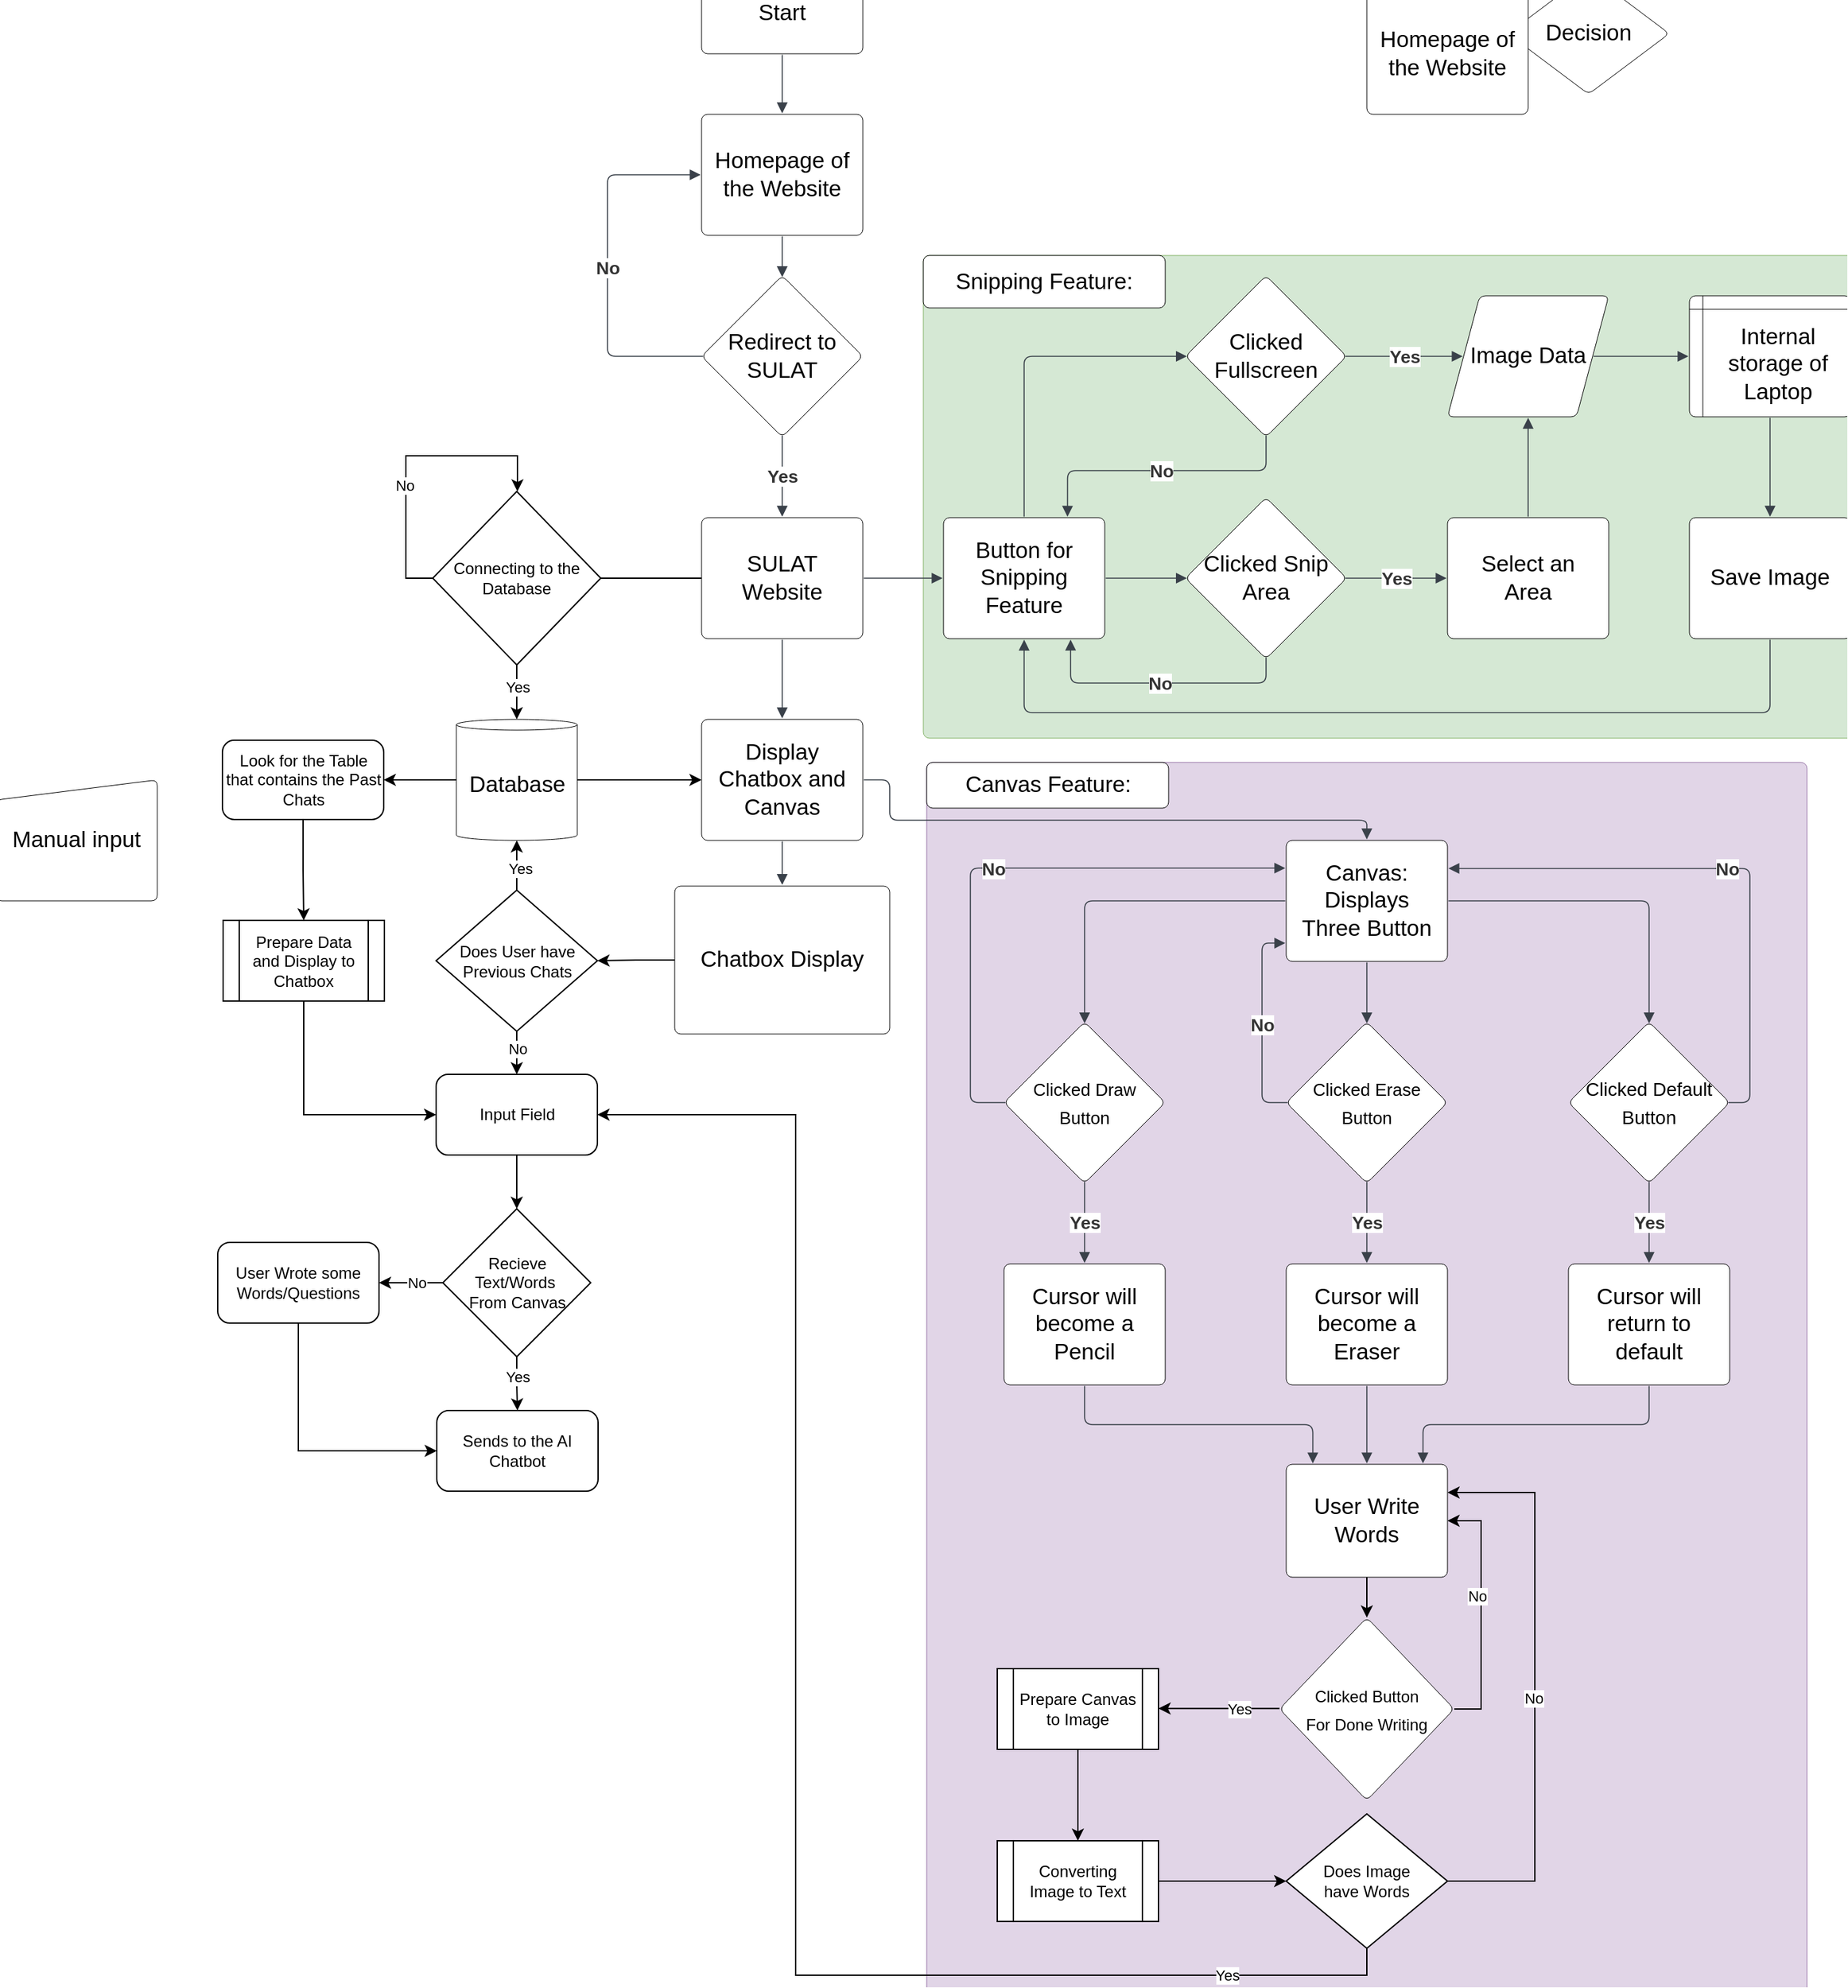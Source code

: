 <mxfile version="26.0.16">
  <diagram id="C5RBs43oDa-KdzZeNtuy" name="Page-1">
    <mxGraphModel dx="1235" dy="1831" grid="1" gridSize="10" guides="1" tooltips="1" connect="1" arrows="1" fold="1" page="1" pageScale="1" pageWidth="827" pageHeight="1169" math="0" shadow="0">
      <root>
        <mxCell id="WIyWlLk6GJQsqaUBKTNV-0" />
        <mxCell id="WIyWlLk6GJQsqaUBKTNV-1" parent="WIyWlLk6GJQsqaUBKTNV-0" />
        <mxCell id="bGX4x47Q7J0YOw-QERZs-73" value="" style="html=1;overflow=block;blockSpacing=1;whiteSpace=wrap;fontSize=13;spacing=3.8;rounded=1;absoluteArcSize=1;arcSize=9;strokeWidth=NaN;lucidId=k.wXVgWFmOWM;fillColor=#e1d5e7;strokeColor=#9673a6;" vertex="1" parent="WIyWlLk6GJQsqaUBKTNV-1">
          <mxGeometry x="817.5" y="-582" width="655" height="932" as="geometry" />
        </mxCell>
        <mxCell id="bGX4x47Q7J0YOw-QERZs-0" value="" style="html=1;overflow=block;blockSpacing=1;whiteSpace=wrap;fontSize=13;spacing=3.8;rounded=1;absoluteArcSize=1;arcSize=9;strokeWidth=NaN;lucidId=k.wXVgWFmOWM;fillColor=#d5e8d4;strokeColor=#82b366;" vertex="1" parent="WIyWlLk6GJQsqaUBKTNV-1">
          <mxGeometry x="815" y="-959" width="705" height="359" as="geometry" />
        </mxCell>
        <mxCell id="bGX4x47Q7J0YOw-QERZs-1" value="Homepage of the Website" style="html=1;overflow=block;blockSpacing=1;whiteSpace=wrap;fontSize=16.7;spacing=9;rounded=1;absoluteArcSize=1;arcSize=9;strokeWidth=NaN;lucidId=S4vXVcmXzMbL;" vertex="1" parent="WIyWlLk6GJQsqaUBKTNV-1">
          <mxGeometry x="650" y="-1064" width="120" height="90" as="geometry" />
        </mxCell>
        <mxCell id="bGX4x47Q7J0YOw-QERZs-2" value="Redirect to SULAT" style="html=1;overflow=block;blockSpacing=1;whiteSpace=wrap;rhombus;fontSize=16.7;spacing=3.8;rounded=1;absoluteArcSize=1;arcSize=9;strokeWidth=NaN;lucidId=~4vXbDY~Y9_J;" vertex="1" parent="WIyWlLk6GJQsqaUBKTNV-1">
          <mxGeometry x="650" y="-944" width="120" height="120" as="geometry" />
        </mxCell>
        <mxCell id="bGX4x47Q7J0YOw-QERZs-3" value="Image Data" style="html=1;overflow=block;blockSpacing=1;whiteSpace=wrap;shape=parallelogram;perimeter=parallelogramPerimeter;anchorPointDirection=0;fontSize=16.7;spacing=3.8;rounded=1;absoluteArcSize=1;arcSize=9;strokeWidth=NaN;lucidId=j5vXPjfr-dy7;" vertex="1" parent="WIyWlLk6GJQsqaUBKTNV-1">
          <mxGeometry x="1205" y="-929" width="120" height="90" as="geometry" />
        </mxCell>
        <mxCell id="bGX4x47Q7J0YOw-QERZs-96" style="edgeStyle=orthogonalEdgeStyle;rounded=0;orthogonalLoop=1;jettySize=auto;html=1;entryX=0;entryY=0.5;entryDx=0;entryDy=0;" edge="1" parent="WIyWlLk6GJQsqaUBKTNV-1" source="bGX4x47Q7J0YOw-QERZs-4" target="bGX4x47Q7J0YOw-QERZs-20">
          <mxGeometry relative="1" as="geometry" />
        </mxCell>
        <mxCell id="bGX4x47Q7J0YOw-QERZs-4" value="Database" style="html=1;overflow=block;blockSpacing=1;whiteSpace=wrap;shape=cylinder3;size=4;anchorPointDirection=0;boundedLbl=1;fontSize=16.7;spacing=3.8;rounded=1;absoluteArcSize=1;arcSize=9;strokeWidth=NaN;lucidId=o5vXWTrKgCv5;" vertex="1" parent="WIyWlLk6GJQsqaUBKTNV-1">
          <mxGeometry x="467.5" y="-614" width="90" height="90" as="geometry" />
        </mxCell>
        <mxCell id="bGX4x47Q7J0YOw-QERZs-5" value="Start" style="html=1;overflow=block;blockSpacing=1;whiteSpace=wrap;fontSize=16.7;spacing=3.8;rounded=1;absoluteArcSize=1;arcSize=9;strokeWidth=NaN;lucidId=w5vXUfGY3yWl;" vertex="1" parent="WIyWlLk6GJQsqaUBKTNV-1">
          <mxGeometry x="650" y="-1169" width="120" height="60" as="geometry" />
        </mxCell>
        <mxCell id="bGX4x47Q7J0YOw-QERZs-6" value="" style="html=1;jettySize=18;whiteSpace=wrap;fontSize=13;strokeColor=#3a414a;strokeOpacity=100;strokeWidth=0.8;rounded=1;arcSize=12;edgeStyle=orthogonalEdgeStyle;startArrow=none;endArrow=block;endFill=1;exitX=0.5;exitY=1.013;exitPerimeter=0;entryX=0.5;entryY=-0.008;entryPerimeter=0;lucidId=uVwX2QEggh.l;" edge="1" parent="WIyWlLk6GJQsqaUBKTNV-1" source="bGX4x47Q7J0YOw-QERZs-5" target="bGX4x47Q7J0YOw-QERZs-1">
          <mxGeometry width="100" height="100" relative="1" as="geometry">
            <Array as="points" />
          </mxGeometry>
        </mxCell>
        <mxCell id="bGX4x47Q7J0YOw-QERZs-7" value="Internal storage of Laptop" style="html=1;overflow=block;blockSpacing=1;whiteSpace=wrap;shape=internalStorage;dx=10;dy=10;fontSize=16.7;spacingLeft=12.8;spacingTop=12.8;spacing=3.8;rounded=1;absoluteArcSize=1;arcSize=9;strokeWidth=NaN;" vertex="1" parent="WIyWlLk6GJQsqaUBKTNV-1">
          <mxGeometry x="1385" y="-929" width="120" height="90" as="geometry" />
        </mxCell>
        <mxCell id="bGX4x47Q7J0YOw-QERZs-9" value="Manual input" style="html=1;overflow=block;blockSpacing=1;whiteSpace=wrap;shape=manualInput;size=15;fontSize=16.7;spacing=3.8;rounded=1;absoluteArcSize=1;arcSize=9;strokeWidth=NaN;lucidId=dWwXCKo0aqVx;" vertex="1" parent="WIyWlLk6GJQsqaUBKTNV-1">
          <mxGeometry x="125" y="-569" width="120" height="90" as="geometry" />
        </mxCell>
        <mxCell id="bGX4x47Q7J0YOw-QERZs-10" value="Decision" style="html=1;overflow=block;blockSpacing=1;whiteSpace=wrap;rhombus;fontSize=16.7;spacing=3.8;rounded=1;absoluteArcSize=1;arcSize=9;strokeWidth=NaN;lucidId=sWwXFdphQ_P5;" vertex="1" parent="WIyWlLk6GJQsqaUBKTNV-1">
          <mxGeometry x="1250" y="-1169" width="120" height="90" as="geometry" />
        </mxCell>
        <mxCell id="bGX4x47Q7J0YOw-QERZs-11" value="" style="html=1;jettySize=18;whiteSpace=wrap;fontSize=13;strokeColor=#3a414a;strokeOpacity=100;strokeWidth=0.8;rounded=1;arcSize=12;edgeStyle=orthogonalEdgeStyle;startArrow=none;endArrow=block;endFill=1;exitX=0.5;exitY=1.008;exitPerimeter=0;entryX=0.5;entryY=0.009;entryPerimeter=0;lucidId=RXwX6KaIVytl;" edge="1" parent="WIyWlLk6GJQsqaUBKTNV-1" source="bGX4x47Q7J0YOw-QERZs-1" target="bGX4x47Q7J0YOw-QERZs-2">
          <mxGeometry width="100" height="100" relative="1" as="geometry">
            <Array as="points" />
          </mxGeometry>
        </mxCell>
        <mxCell id="bGX4x47Q7J0YOw-QERZs-12" value="Homepage of the Website" style="html=1;overflow=block;blockSpacing=1;whiteSpace=wrap;fontSize=16.7;spacing=9;rounded=1;absoluteArcSize=1;arcSize=9;strokeWidth=NaN;lucidId=fYwXYQ2Ur9~~;" vertex="1" parent="WIyWlLk6GJQsqaUBKTNV-1">
          <mxGeometry x="1145" y="-1154" width="120" height="90" as="geometry" />
        </mxCell>
        <mxCell id="bGX4x47Q7J0YOw-QERZs-13" value="Button for Snipping Feature" style="html=1;overflow=block;blockSpacing=1;whiteSpace=wrap;fontSize=16.7;spacing=9;rounded=1;absoluteArcSize=1;arcSize=9;strokeWidth=NaN;lucidId=gYwXjYW-ppuw;" vertex="1" parent="WIyWlLk6GJQsqaUBKTNV-1">
          <mxGeometry x="830" y="-764" width="120" height="90" as="geometry" />
        </mxCell>
        <mxCell id="bGX4x47Q7J0YOw-QERZs-93" style="edgeStyle=orthogonalEdgeStyle;rounded=0;orthogonalLoop=1;jettySize=auto;html=1;exitX=0;exitY=0.5;exitDx=0;exitDy=0;entryX=1;entryY=0.5;entryDx=0;entryDy=0;" edge="1" parent="WIyWlLk6GJQsqaUBKTNV-1" source="bGX4x47Q7J0YOw-QERZs-14">
          <mxGeometry relative="1" as="geometry">
            <mxPoint x="500" y="-719" as="targetPoint" />
          </mxGeometry>
        </mxCell>
        <mxCell id="bGX4x47Q7J0YOw-QERZs-14" value="SULAT Website" style="html=1;overflow=block;blockSpacing=1;whiteSpace=wrap;fontSize=16.7;spacing=9;rounded=1;absoluteArcSize=1;arcSize=9;strokeWidth=NaN;lucidId=gYwXJwr5j2Go;" vertex="1" parent="WIyWlLk6GJQsqaUBKTNV-1">
          <mxGeometry x="650" y="-764" width="120" height="90" as="geometry" />
        </mxCell>
        <mxCell id="bGX4x47Q7J0YOw-QERZs-15" value="" style="html=1;jettySize=18;whiteSpace=wrap;fontSize=13.3;fontColor=#333333;fontStyle=1;strokeColor=#3a414a;strokeOpacity=100;strokeWidth=0.8;rounded=1;arcSize=12;edgeStyle=orthogonalEdgeStyle;startArrow=none;endArrow=block;endFill=1;exitX=0.009;exitY=0.5;exitPerimeter=0;entryX=-0.006;entryY=0.5;entryPerimeter=0;lucidId=oYwXt27aTaRR;" edge="1" parent="WIyWlLk6GJQsqaUBKTNV-1" source="bGX4x47Q7J0YOw-QERZs-2" target="bGX4x47Q7J0YOw-QERZs-1">
          <mxGeometry width="100" height="100" relative="1" as="geometry">
            <Array as="points">
              <mxPoint x="580" y="-884" />
              <mxPoint x="580" y="-1019" />
            </Array>
          </mxGeometry>
        </mxCell>
        <mxCell id="bGX4x47Q7J0YOw-QERZs-16" value="No" style="text;html=1;resizable=0;labelBackgroundColor=default;align=center;verticalAlign=middle;fontStyle=1;fontColor=#333333;fontSize=13.3;" vertex="1" parent="bGX4x47Q7J0YOw-QERZs-15">
          <mxGeometry relative="1" as="geometry" />
        </mxCell>
        <mxCell id="bGX4x47Q7J0YOw-QERZs-17" value="" style="html=1;jettySize=18;whiteSpace=wrap;fontSize=13.3;fontColor=#333333;fontStyle=1;strokeColor=#3a414a;strokeOpacity=100;strokeWidth=0.8;rounded=1;arcSize=12;edgeStyle=orthogonalEdgeStyle;startArrow=none;endArrow=block;endFill=1;exitX=0.5;exitY=0.991;exitPerimeter=0;entryX=0.5;entryY=-0.008;entryPerimeter=0;lucidId=CZwX45XinJWu;" edge="1" parent="WIyWlLk6GJQsqaUBKTNV-1" source="bGX4x47Q7J0YOw-QERZs-2" target="bGX4x47Q7J0YOw-QERZs-14">
          <mxGeometry width="100" height="100" relative="1" as="geometry">
            <Array as="points" />
          </mxGeometry>
        </mxCell>
        <mxCell id="bGX4x47Q7J0YOw-QERZs-18" value="Yes" style="text;html=1;resizable=0;labelBackgroundColor=default;align=center;verticalAlign=middle;fontStyle=1;fontColor=#333333;fontSize=13.3;" vertex="1" parent="bGX4x47Q7J0YOw-QERZs-17">
          <mxGeometry relative="1" as="geometry" />
        </mxCell>
        <mxCell id="bGX4x47Q7J0YOw-QERZs-19" value="" style="html=1;jettySize=18;whiteSpace=wrap;fontSize=13;strokeColor=#3a414a;strokeOpacity=100;strokeWidth=0.8;rounded=1;arcSize=12;edgeStyle=orthogonalEdgeStyle;startArrow=none;endArrow=block;endFill=1;exitX=1.006;exitY=0.5;exitPerimeter=0;entryX=-0.006;entryY=0.5;entryPerimeter=0;lucidId=TZwXbAxuPmjJ;" edge="1" parent="WIyWlLk6GJQsqaUBKTNV-1" source="bGX4x47Q7J0YOw-QERZs-14" target="bGX4x47Q7J0YOw-QERZs-13">
          <mxGeometry width="100" height="100" relative="1" as="geometry">
            <Array as="points" />
          </mxGeometry>
        </mxCell>
        <mxCell id="bGX4x47Q7J0YOw-QERZs-20" value="Display Chatbox and Canvas" style="html=1;overflow=block;blockSpacing=1;whiteSpace=wrap;fontSize=16.7;spacing=9;rounded=1;absoluteArcSize=1;arcSize=9;strokeWidth=NaN;lucidId=E0wXMRnXqXgS;" vertex="1" parent="WIyWlLk6GJQsqaUBKTNV-1">
          <mxGeometry x="650" y="-614" width="120" height="90" as="geometry" />
        </mxCell>
        <mxCell id="bGX4x47Q7J0YOw-QERZs-21" value="" style="html=1;jettySize=18;whiteSpace=wrap;fontSize=13;strokeColor=#3a414a;strokeOpacity=100;strokeWidth=0.8;rounded=1;arcSize=12;edgeStyle=orthogonalEdgeStyle;startArrow=none;endArrow=block;endFill=1;exitX=0.5;exitY=1.008;exitPerimeter=0;entryX=0.5;entryY=-0.008;entryPerimeter=0;lucidId=J0wX62FZ728q;" edge="1" parent="WIyWlLk6GJQsqaUBKTNV-1" source="bGX4x47Q7J0YOw-QERZs-14" target="bGX4x47Q7J0YOw-QERZs-20">
          <mxGeometry width="100" height="100" relative="1" as="geometry">
            <Array as="points" />
          </mxGeometry>
        </mxCell>
        <mxCell id="bGX4x47Q7J0YOw-QERZs-22" value="" style="html=1;jettySize=18;whiteSpace=wrap;fontSize=13;strokeColor=#3a414a;strokeOpacity=100;strokeWidth=0.8;rounded=1;arcSize=12;edgeStyle=orthogonalEdgeStyle;startArrow=none;endArrow=block;endFill=1;exitX=0.5;exitY=-0.008;exitPerimeter=0;entryX=0.009;entryY=0.5;entryPerimeter=0;lucidId=c1wXvU-1-h3y;" edge="1" parent="WIyWlLk6GJQsqaUBKTNV-1" source="bGX4x47Q7J0YOw-QERZs-13" target="bGX4x47Q7J0YOw-QERZs-23">
          <mxGeometry width="100" height="100" relative="1" as="geometry">
            <Array as="points">
              <mxPoint x="890" y="-884" />
            </Array>
          </mxGeometry>
        </mxCell>
        <mxCell id="bGX4x47Q7J0YOw-QERZs-23" value="Clicked Fullscreen" style="html=1;overflow=block;blockSpacing=1;whiteSpace=wrap;rhombus;fontSize=16.7;spacing=3.8;rounded=1;absoluteArcSize=1;arcSize=9;strokeWidth=NaN;lucidId=d1wX96i83psR;" vertex="1" parent="WIyWlLk6GJQsqaUBKTNV-1">
          <mxGeometry x="1010" y="-944" width="120" height="120" as="geometry" />
        </mxCell>
        <mxCell id="bGX4x47Q7J0YOw-QERZs-24" value="Clicked Snip Area" style="html=1;overflow=block;blockSpacing=1;whiteSpace=wrap;rhombus;fontSize=16.7;spacing=3.8;rounded=1;absoluteArcSize=1;arcSize=9;strokeWidth=NaN;lucidId=h1wX_RFKpMtE;" vertex="1" parent="WIyWlLk6GJQsqaUBKTNV-1">
          <mxGeometry x="1010" y="-779" width="120" height="120" as="geometry" />
        </mxCell>
        <mxCell id="bGX4x47Q7J0YOw-QERZs-25" value="" style="html=1;jettySize=18;whiteSpace=wrap;fontSize=13;strokeColor=#3a414a;strokeOpacity=100;strokeWidth=0.8;rounded=1;arcSize=12;edgeStyle=orthogonalEdgeStyle;startArrow=none;endArrow=block;endFill=1;exitX=1.006;exitY=0.5;exitPerimeter=0;entryX=0.009;entryY=0.5;entryPerimeter=0;lucidId=s1wXXdhdBCna;" edge="1" parent="WIyWlLk6GJQsqaUBKTNV-1" source="bGX4x47Q7J0YOw-QERZs-13" target="bGX4x47Q7J0YOw-QERZs-24">
          <mxGeometry width="100" height="100" relative="1" as="geometry">
            <Array as="points" />
          </mxGeometry>
        </mxCell>
        <mxCell id="bGX4x47Q7J0YOw-QERZs-26" value="" style="html=1;jettySize=18;whiteSpace=wrap;fontSize=13.3;fontColor=#333333;fontStyle=1;strokeColor=#3a414a;strokeOpacity=100;strokeWidth=0.8;rounded=1;arcSize=12;edgeStyle=orthogonalEdgeStyle;startArrow=none;endArrow=block;endFill=1;exitX=0.991;exitY=0.5;exitPerimeter=0;entryX=0.094;entryY=0.5;entryPerimeter=0;lucidId=K1wXx2NS~FLX;" edge="1" parent="WIyWlLk6GJQsqaUBKTNV-1" source="bGX4x47Q7J0YOw-QERZs-23" target="bGX4x47Q7J0YOw-QERZs-3">
          <mxGeometry width="100" height="100" relative="1" as="geometry">
            <Array as="points" />
          </mxGeometry>
        </mxCell>
        <mxCell id="bGX4x47Q7J0YOw-QERZs-27" value="Yes" style="text;html=1;resizable=0;labelBackgroundColor=default;align=center;verticalAlign=middle;fontStyle=1;fontColor=#333333;fontSize=13.3;" vertex="1" parent="bGX4x47Q7J0YOw-QERZs-26">
          <mxGeometry relative="1" as="geometry" />
        </mxCell>
        <mxCell id="bGX4x47Q7J0YOw-QERZs-28" value="Select an Area" style="html=1;overflow=block;blockSpacing=1;whiteSpace=wrap;fontSize=16.7;spacing=9;rounded=1;absoluteArcSize=1;arcSize=9;strokeWidth=NaN;lucidId=c2wX.AJdTTdc;" vertex="1" parent="WIyWlLk6GJQsqaUBKTNV-1">
          <mxGeometry x="1205" y="-764" width="120" height="90" as="geometry" />
        </mxCell>
        <mxCell id="bGX4x47Q7J0YOw-QERZs-29" value="" style="html=1;jettySize=18;whiteSpace=wrap;fontSize=13.3;fontColor=#333333;fontStyle=1;strokeColor=#3a414a;strokeOpacity=100;strokeWidth=0.8;rounded=1;arcSize=12;edgeStyle=orthogonalEdgeStyle;startArrow=none;endArrow=block;endFill=1;exitX=0.991;exitY=0.5;exitPerimeter=0;entryX=-0.006;entryY=0.5;entryPerimeter=0;lucidId=s2wXhWY3A6Ev;" edge="1" parent="WIyWlLk6GJQsqaUBKTNV-1" source="bGX4x47Q7J0YOw-QERZs-24" target="bGX4x47Q7J0YOw-QERZs-28">
          <mxGeometry width="100" height="100" relative="1" as="geometry">
            <Array as="points" />
          </mxGeometry>
        </mxCell>
        <mxCell id="bGX4x47Q7J0YOw-QERZs-30" value="Yes" style="text;html=1;resizable=0;labelBackgroundColor=default;align=center;verticalAlign=middle;fontStyle=1;fontColor=#333333;fontSize=13.3;" vertex="1" parent="bGX4x47Q7J0YOw-QERZs-29">
          <mxGeometry relative="1" as="geometry" />
        </mxCell>
        <mxCell id="bGX4x47Q7J0YOw-QERZs-31" value="" style="html=1;jettySize=18;whiteSpace=wrap;fontSize=13.3;fontColor=#333333;fontStyle=1;strokeColor=#3a414a;strokeOpacity=100;strokeWidth=0.8;rounded=1;arcSize=12;edgeStyle=orthogonalEdgeStyle;startArrow=none;endArrow=block;endFill=1;exitX=0.5;exitY=0.991;exitPerimeter=0;entryX=0.769;entryY=-0.008;entryPerimeter=0;lucidId=L2wXS6QPtskW;" edge="1" parent="WIyWlLk6GJQsqaUBKTNV-1" source="bGX4x47Q7J0YOw-QERZs-23" target="bGX4x47Q7J0YOw-QERZs-13">
          <mxGeometry width="100" height="100" relative="1" as="geometry">
            <Array as="points">
              <mxPoint x="1070" y="-799" />
              <mxPoint x="922" y="-799" />
            </Array>
          </mxGeometry>
        </mxCell>
        <mxCell id="bGX4x47Q7J0YOw-QERZs-32" value="No" style="text;html=1;resizable=0;labelBackgroundColor=default;align=center;verticalAlign=middle;fontStyle=1;fontColor=#333333;fontSize=13.3;" vertex="1" parent="bGX4x47Q7J0YOw-QERZs-31">
          <mxGeometry relative="1" as="geometry" />
        </mxCell>
        <mxCell id="bGX4x47Q7J0YOw-QERZs-33" value="" style="html=1;jettySize=18;whiteSpace=wrap;fontSize=13.3;fontColor=#333333;fontStyle=1;strokeColor=#3a414a;strokeOpacity=100;strokeWidth=0.8;rounded=1;arcSize=12;edgeStyle=orthogonalEdgeStyle;startArrow=none;endArrow=block;endFill=1;exitX=0.5;exitY=0.991;exitPerimeter=0;entryX=0.788;entryY=1.008;entryPerimeter=0;lucidId=T2wXok7XJnw8;" edge="1" parent="WIyWlLk6GJQsqaUBKTNV-1" source="bGX4x47Q7J0YOw-QERZs-24" target="bGX4x47Q7J0YOw-QERZs-13">
          <mxGeometry width="100" height="100" relative="1" as="geometry">
            <Array as="points">
              <mxPoint x="1070" y="-641" />
              <mxPoint x="925" y="-641" />
            </Array>
          </mxGeometry>
        </mxCell>
        <mxCell id="bGX4x47Q7J0YOw-QERZs-34" value="No" style="text;html=1;resizable=0;labelBackgroundColor=default;align=center;verticalAlign=middle;fontStyle=1;fontColor=#333333;fontSize=13.3;" vertex="1" parent="bGX4x47Q7J0YOw-QERZs-33">
          <mxGeometry relative="1" as="geometry" />
        </mxCell>
        <mxCell id="bGX4x47Q7J0YOw-QERZs-35" value="" style="html=1;jettySize=18;whiteSpace=wrap;fontSize=13;strokeColor=#3a414a;strokeOpacity=100;strokeWidth=0.8;rounded=1;arcSize=12;edgeStyle=orthogonalEdgeStyle;startArrow=none;endArrow=block;endFill=1;exitX=0.5;exitY=-0.008;exitPerimeter=0;entryX=0.5;entryY=1.008;entryPerimeter=0;lucidId=e3wXz4b4VLQ.;" edge="1" parent="WIyWlLk6GJQsqaUBKTNV-1" source="bGX4x47Q7J0YOw-QERZs-28" target="bGX4x47Q7J0YOw-QERZs-3">
          <mxGeometry width="100" height="100" relative="1" as="geometry">
            <Array as="points" />
          </mxGeometry>
        </mxCell>
        <mxCell id="bGX4x47Q7J0YOw-QERZs-36" value="" style="html=1;jettySize=18;whiteSpace=wrap;fontSize=13;strokeColor=#3a414a;strokeOpacity=100;strokeWidth=0.8;rounded=1;arcSize=12;edgeStyle=orthogonalEdgeStyle;startArrow=none;endArrow=block;endFill=1;exitX=0.906;exitY=0.5;exitPerimeter=0;entryX=-0.006;entryY=0.5;entryPerimeter=0;lucidId=p3wX~Jq.XLhx;" edge="1" parent="WIyWlLk6GJQsqaUBKTNV-1" source="bGX4x47Q7J0YOw-QERZs-3" target="bGX4x47Q7J0YOw-QERZs-7">
          <mxGeometry width="100" height="100" relative="1" as="geometry">
            <Array as="points" />
          </mxGeometry>
        </mxCell>
        <mxCell id="bGX4x47Q7J0YOw-QERZs-37" value="Save Image" style="html=1;overflow=block;blockSpacing=1;whiteSpace=wrap;fontSize=16.7;spacing=9;rounded=1;absoluteArcSize=1;arcSize=9;strokeWidth=NaN;lucidId=U3wX42vYFk0g;" vertex="1" parent="WIyWlLk6GJQsqaUBKTNV-1">
          <mxGeometry x="1385" y="-764" width="120" height="90" as="geometry" />
        </mxCell>
        <mxCell id="bGX4x47Q7J0YOw-QERZs-38" value="" style="html=1;jettySize=18;whiteSpace=wrap;fontSize=13;strokeColor=#3a414a;strokeOpacity=100;strokeWidth=0.8;rounded=1;arcSize=12;edgeStyle=orthogonalEdgeStyle;startArrow=none;endArrow=block;endFill=1;exitX=0.5;exitY=1.008;exitPerimeter=0;entryX=0.5;entryY=-0.008;entryPerimeter=0;lucidId=Y3wX-hvc34If;" edge="1" parent="WIyWlLk6GJQsqaUBKTNV-1" source="bGX4x47Q7J0YOw-QERZs-7" target="bGX4x47Q7J0YOw-QERZs-37">
          <mxGeometry width="100" height="100" relative="1" as="geometry">
            <Array as="points" />
          </mxGeometry>
        </mxCell>
        <mxCell id="bGX4x47Q7J0YOw-QERZs-39" value="" style="html=1;jettySize=18;whiteSpace=wrap;fontSize=13;strokeColor=#3a414a;strokeOpacity=100;strokeWidth=0.8;rounded=1;arcSize=12;edgeStyle=orthogonalEdgeStyle;startArrow=none;endArrow=block;endFill=1;exitX=0.5;exitY=1.008;exitPerimeter=0;entryX=0.5;entryY=1.008;entryPerimeter=0;lucidId=83wX8K6N5RHD;" edge="1" parent="WIyWlLk6GJQsqaUBKTNV-1" source="bGX4x47Q7J0YOw-QERZs-37" target="bGX4x47Q7J0YOw-QERZs-13">
          <mxGeometry width="100" height="100" relative="1" as="geometry">
            <Array as="points">
              <mxPoint x="1445" y="-619" />
              <mxPoint x="890" y="-619" />
            </Array>
          </mxGeometry>
        </mxCell>
        <mxCell id="bGX4x47Q7J0YOw-QERZs-40" value="Canvas: &#xa;Displays Three Button" style="html=1;overflow=block;blockSpacing=1;whiteSpace=wrap;fontSize=16.7;spacing=9;rounded=1;absoluteArcSize=1;arcSize=9;strokeWidth=NaN;lucidId=B4wXTuXNKqRj;" vertex="1" parent="WIyWlLk6GJQsqaUBKTNV-1">
          <mxGeometry x="1085" y="-524" width="120" height="90" as="geometry" />
        </mxCell>
        <mxCell id="bGX4x47Q7J0YOw-QERZs-41" value="" style="html=1;jettySize=18;whiteSpace=wrap;fontSize=13;strokeColor=#3a414a;strokeOpacity=100;strokeWidth=0.8;rounded=1;arcSize=12;edgeStyle=orthogonalEdgeStyle;startArrow=none;endArrow=block;endFill=1;exitX=1.006;exitY=0.5;exitPerimeter=0;entryX=0.5;entryY=-0.008;entryPerimeter=0;lucidId=L4wXbMhr7Ql6;" edge="1" parent="WIyWlLk6GJQsqaUBKTNV-1" source="bGX4x47Q7J0YOw-QERZs-20" target="bGX4x47Q7J0YOw-QERZs-40">
          <mxGeometry width="100" height="100" relative="1" as="geometry">
            <Array as="points">
              <mxPoint x="790" y="-569" />
              <mxPoint x="790" y="-539" />
              <mxPoint x="1145" y="-539" />
            </Array>
          </mxGeometry>
        </mxCell>
        <mxCell id="bGX4x47Q7J0YOw-QERZs-98" style="edgeStyle=orthogonalEdgeStyle;rounded=0;orthogonalLoop=1;jettySize=auto;html=1;exitX=0;exitY=0.5;exitDx=0;exitDy=0;entryX=1;entryY=0.5;entryDx=0;entryDy=0;" edge="1" parent="WIyWlLk6GJQsqaUBKTNV-1" source="bGX4x47Q7J0YOw-QERZs-42" target="bGX4x47Q7J0YOw-QERZs-97">
          <mxGeometry relative="1" as="geometry" />
        </mxCell>
        <mxCell id="bGX4x47Q7J0YOw-QERZs-42" value="Chatbox Display" style="html=1;overflow=block;blockSpacing=1;whiteSpace=wrap;fontSize=16.7;spacing=9;rounded=1;absoluteArcSize=1;arcSize=9;strokeWidth=NaN;lucidId=O4wXv_itXbn~;" vertex="1" parent="WIyWlLk6GJQsqaUBKTNV-1">
          <mxGeometry x="630" y="-490" width="160" height="110" as="geometry" />
        </mxCell>
        <mxCell id="bGX4x47Q7J0YOw-QERZs-43" value="" style="html=1;jettySize=18;whiteSpace=wrap;fontSize=13;strokeColor=#3a414a;strokeOpacity=100;strokeWidth=0.8;rounded=1;arcSize=12;edgeStyle=orthogonalEdgeStyle;startArrow=none;endArrow=block;endFill=1;exitX=0.5;exitY=1.008;exitPerimeter=0;entryX=0.5;entryY=-0.008;entryPerimeter=0;lucidId=T4wXyDoq1oT1;" edge="1" parent="WIyWlLk6GJQsqaUBKTNV-1" source="bGX4x47Q7J0YOw-QERZs-20" target="bGX4x47Q7J0YOw-QERZs-42">
          <mxGeometry width="100" height="100" relative="1" as="geometry">
            <Array as="points" />
          </mxGeometry>
        </mxCell>
        <mxCell id="bGX4x47Q7J0YOw-QERZs-44" value="&lt;font style=&quot;font-size: 13px;&quot;&gt;Clicked Draw Button&lt;/font&gt;" style="html=1;overflow=block;blockSpacing=1;whiteSpace=wrap;rhombus;fontSize=16.7;spacing=3.8;rounded=1;absoluteArcSize=1;arcSize=9;strokeWidth=NaN;lucidId=q6wXofFBr.Hk;" vertex="1" parent="WIyWlLk6GJQsqaUBKTNV-1">
          <mxGeometry x="875" y="-389" width="120" height="120" as="geometry" />
        </mxCell>
        <mxCell id="bGX4x47Q7J0YOw-QERZs-45" value="&lt;font style=&quot;font-size: 14px;&quot;&gt;Clicked Default Button&lt;/font&gt;" style="html=1;overflow=block;blockSpacing=1;whiteSpace=wrap;rhombus;fontSize=16.7;spacing=3.8;rounded=1;absoluteArcSize=1;arcSize=9;strokeWidth=NaN;lucidId=L6wXVb6ZQtQe;align=center;" vertex="1" parent="WIyWlLk6GJQsqaUBKTNV-1">
          <mxGeometry x="1295" y="-389" width="120" height="120" as="geometry" />
        </mxCell>
        <mxCell id="bGX4x47Q7J0YOw-QERZs-46" value="&lt;font style=&quot;font-size: 13px;&quot;&gt;Clicked Erase Button&lt;/font&gt;" style="html=1;overflow=block;blockSpacing=1;whiteSpace=wrap;rhombus;fontSize=16.7;spacing=3.8;rounded=1;absoluteArcSize=1;arcSize=9;strokeWidth=NaN;lucidId=L6wXlnypv7IP;" vertex="1" parent="WIyWlLk6GJQsqaUBKTNV-1">
          <mxGeometry x="1085" y="-389" width="120" height="120" as="geometry" />
        </mxCell>
        <mxCell id="bGX4x47Q7J0YOw-QERZs-47" value="Cursor will become a Pencil " style="html=1;overflow=block;blockSpacing=1;whiteSpace=wrap;fontSize=16.7;spacing=9;rounded=1;absoluteArcSize=1;arcSize=9;strokeWidth=NaN;lucidId=b7wXHnllPfpT;" vertex="1" parent="WIyWlLk6GJQsqaUBKTNV-1">
          <mxGeometry x="875" y="-209" width="120" height="90" as="geometry" />
        </mxCell>
        <mxCell id="bGX4x47Q7J0YOw-QERZs-48" value="" style="html=1;jettySize=18;whiteSpace=wrap;fontSize=13;strokeColor=#3a414a;strokeOpacity=100;strokeWidth=0.8;rounded=1;arcSize=12;edgeStyle=orthogonalEdgeStyle;startArrow=none;endArrow=block;endFill=1;exitX=-0.006;exitY=0.5;exitPerimeter=0;entryX=0.5;entryY=0.009;entryPerimeter=0;lucidId=p7wX4~.r42MZ;" edge="1" parent="WIyWlLk6GJQsqaUBKTNV-1" source="bGX4x47Q7J0YOw-QERZs-40" target="bGX4x47Q7J0YOw-QERZs-44">
          <mxGeometry width="100" height="100" relative="1" as="geometry">
            <Array as="points" />
          </mxGeometry>
        </mxCell>
        <mxCell id="bGX4x47Q7J0YOw-QERZs-49" value="" style="html=1;jettySize=18;whiteSpace=wrap;fontSize=13;strokeColor=#3a414a;strokeOpacity=100;strokeWidth=0.8;rounded=1;arcSize=12;edgeStyle=orthogonalEdgeStyle;startArrow=none;endArrow=block;endFill=1;exitX=0.5;exitY=1.008;exitPerimeter=0;entryX=0.5;entryY=0.009;entryPerimeter=0;lucidId=v7wX6BlqxCN4;" edge="1" parent="WIyWlLk6GJQsqaUBKTNV-1" source="bGX4x47Q7J0YOw-QERZs-40" target="bGX4x47Q7J0YOw-QERZs-46">
          <mxGeometry width="100" height="100" relative="1" as="geometry">
            <Array as="points" />
          </mxGeometry>
        </mxCell>
        <mxCell id="bGX4x47Q7J0YOw-QERZs-50" value="" style="html=1;jettySize=18;whiteSpace=wrap;fontSize=13;strokeColor=#3a414a;strokeOpacity=100;strokeWidth=0.8;rounded=1;arcSize=12;edgeStyle=orthogonalEdgeStyle;startArrow=none;endArrow=block;endFill=1;exitX=1.006;exitY=0.5;exitPerimeter=0;entryX=0.5;entryY=0.009;entryPerimeter=0;lucidId=y7wXRTjIWsnm;" edge="1" parent="WIyWlLk6GJQsqaUBKTNV-1" source="bGX4x47Q7J0YOw-QERZs-40" target="bGX4x47Q7J0YOw-QERZs-45">
          <mxGeometry width="100" height="100" relative="1" as="geometry">
            <Array as="points" />
          </mxGeometry>
        </mxCell>
        <mxCell id="bGX4x47Q7J0YOw-QERZs-51" value="Cursor will become a Eraser " style="html=1;overflow=block;blockSpacing=1;whiteSpace=wrap;fontSize=16.7;spacing=9;rounded=1;absoluteArcSize=1;arcSize=9;strokeWidth=NaN;lucidId=c9wXXmKNzKTJ;" vertex="1" parent="WIyWlLk6GJQsqaUBKTNV-1">
          <mxGeometry x="1085" y="-209" width="120" height="90" as="geometry" />
        </mxCell>
        <mxCell id="bGX4x47Q7J0YOw-QERZs-52" value="" style="html=1;jettySize=18;whiteSpace=wrap;fontSize=13.3;fontColor=#333333;fontStyle=1;strokeColor=#3a414a;strokeOpacity=100;strokeWidth=0.8;rounded=1;arcSize=12;edgeStyle=orthogonalEdgeStyle;startArrow=none;endArrow=block;endFill=1;exitX=0.5;exitY=0.991;exitPerimeter=0;entryX=0.5;entryY=-0.008;entryPerimeter=0;lucidId=j9wXeiY-~VVX;" edge="1" parent="WIyWlLk6GJQsqaUBKTNV-1" source="bGX4x47Q7J0YOw-QERZs-44" target="bGX4x47Q7J0YOw-QERZs-47">
          <mxGeometry width="100" height="100" relative="1" as="geometry">
            <Array as="points" />
          </mxGeometry>
        </mxCell>
        <mxCell id="bGX4x47Q7J0YOw-QERZs-53" value="Yes" style="text;html=1;resizable=0;labelBackgroundColor=default;align=center;verticalAlign=middle;fontStyle=1;fontColor=#333333;fontSize=13.3;" vertex="1" parent="bGX4x47Q7J0YOw-QERZs-52">
          <mxGeometry relative="1" as="geometry" />
        </mxCell>
        <mxCell id="bGX4x47Q7J0YOw-QERZs-54" value="" style="html=1;jettySize=18;whiteSpace=wrap;fontSize=13.3;fontColor=#333333;fontStyle=1;strokeColor=#3a414a;strokeOpacity=100;strokeWidth=0.8;rounded=1;arcSize=12;edgeStyle=orthogonalEdgeStyle;startArrow=none;endArrow=block;endFill=1;exitX=0.009;exitY=0.5;exitPerimeter=0;entryX=-0.006;entryY=0.229;entryPerimeter=0;lucidId=s9wXCcNHrhOa;" edge="1" parent="WIyWlLk6GJQsqaUBKTNV-1" source="bGX4x47Q7J0YOw-QERZs-44" target="bGX4x47Q7J0YOw-QERZs-40">
          <mxGeometry width="100" height="100" relative="1" as="geometry">
            <Array as="points">
              <mxPoint x="850" y="-329" />
              <mxPoint x="850" y="-503" />
            </Array>
          </mxGeometry>
        </mxCell>
        <mxCell id="bGX4x47Q7J0YOw-QERZs-55" value="No" style="text;html=1;resizable=0;labelBackgroundColor=default;align=center;verticalAlign=middle;fontStyle=1;fontColor=#333333;fontSize=13.3;" vertex="1" parent="bGX4x47Q7J0YOw-QERZs-54">
          <mxGeometry relative="1" as="geometry" />
        </mxCell>
        <mxCell id="bGX4x47Q7J0YOw-QERZs-56" value="" style="html=1;jettySize=18;whiteSpace=wrap;fontSize=13.3;fontColor=#333333;fontStyle=1;strokeColor=#3a414a;strokeOpacity=100;strokeWidth=0.8;rounded=1;arcSize=12;edgeStyle=orthogonalEdgeStyle;startArrow=none;endArrow=block;endFill=1;exitX=0.5;exitY=0.991;exitPerimeter=0;entryX=0.5;entryY=-0.008;entryPerimeter=0;lucidId=z9wXdDt23JYE;" edge="1" parent="WIyWlLk6GJQsqaUBKTNV-1" source="bGX4x47Q7J0YOw-QERZs-46" target="bGX4x47Q7J0YOw-QERZs-51">
          <mxGeometry width="100" height="100" relative="1" as="geometry">
            <Array as="points" />
          </mxGeometry>
        </mxCell>
        <mxCell id="bGX4x47Q7J0YOw-QERZs-57" value="Yes" style="text;html=1;resizable=0;labelBackgroundColor=default;align=center;verticalAlign=middle;fontStyle=1;fontColor=#333333;fontSize=13.3;" vertex="1" parent="bGX4x47Q7J0YOw-QERZs-56">
          <mxGeometry relative="1" as="geometry" />
        </mxCell>
        <mxCell id="bGX4x47Q7J0YOw-QERZs-58" value="" style="html=1;jettySize=18;whiteSpace=wrap;fontSize=13.3;fontColor=#333333;fontStyle=1;strokeColor=#3a414a;strokeOpacity=100;strokeWidth=0.8;rounded=1;arcSize=12;edgeStyle=orthogonalEdgeStyle;startArrow=none;endArrow=block;endFill=1;exitX=0.009;exitY=0.5;exitPerimeter=0;entryX=-0.006;entryY=0.849;entryPerimeter=0;lucidId=F9wXscvZh9kS;" edge="1" parent="WIyWlLk6GJQsqaUBKTNV-1" source="bGX4x47Q7J0YOw-QERZs-46" target="bGX4x47Q7J0YOw-QERZs-40">
          <mxGeometry width="100" height="100" relative="1" as="geometry">
            <Array as="points">
              <mxPoint x="1067" y="-329" />
              <mxPoint x="1067" y="-448" />
            </Array>
          </mxGeometry>
        </mxCell>
        <mxCell id="bGX4x47Q7J0YOw-QERZs-59" value="No" style="text;html=1;resizable=0;labelBackgroundColor=default;align=center;verticalAlign=middle;fontStyle=1;fontColor=#333333;fontSize=13.3;" vertex="1" parent="bGX4x47Q7J0YOw-QERZs-58">
          <mxGeometry relative="1" as="geometry" />
        </mxCell>
        <mxCell id="bGX4x47Q7J0YOw-QERZs-60" value="Cursor will return to default " style="html=1;overflow=block;blockSpacing=1;whiteSpace=wrap;fontSize=16.7;spacing=9;rounded=1;absoluteArcSize=1;arcSize=9;strokeWidth=NaN;lucidId=I9wXS.3Ie0eV;" vertex="1" parent="WIyWlLk6GJQsqaUBKTNV-1">
          <mxGeometry x="1295" y="-209" width="120" height="90" as="geometry" />
        </mxCell>
        <mxCell id="bGX4x47Q7J0YOw-QERZs-61" value="" style="html=1;jettySize=18;whiteSpace=wrap;fontSize=13.3;fontColor=#333333;fontStyle=1;strokeColor=#3a414a;strokeOpacity=100;strokeWidth=0.8;rounded=1;arcSize=12;edgeStyle=orthogonalEdgeStyle;startArrow=none;endArrow=block;endFill=1;exitX=0.5;exitY=0.991;exitPerimeter=0;entryX=0.5;entryY=-0.008;entryPerimeter=0;lucidId=U9wXp.6NQjXV;" edge="1" parent="WIyWlLk6GJQsqaUBKTNV-1" source="bGX4x47Q7J0YOw-QERZs-45" target="bGX4x47Q7J0YOw-QERZs-60">
          <mxGeometry width="100" height="100" relative="1" as="geometry">
            <Array as="points" />
          </mxGeometry>
        </mxCell>
        <mxCell id="bGX4x47Q7J0YOw-QERZs-62" value="Yes" style="text;html=1;resizable=0;labelBackgroundColor=default;align=center;verticalAlign=middle;fontStyle=1;fontColor=#333333;fontSize=13.3;" vertex="1" parent="bGX4x47Q7J0YOw-QERZs-61">
          <mxGeometry relative="1" as="geometry" />
        </mxCell>
        <mxCell id="bGX4x47Q7J0YOw-QERZs-63" value="" style="html=1;jettySize=18;whiteSpace=wrap;fontSize=13.3;fontColor=#333333;fontStyle=1;strokeColor=#3a414a;strokeOpacity=100;strokeWidth=0.8;rounded=1;arcSize=12;edgeStyle=orthogonalEdgeStyle;startArrow=none;endArrow=block;endFill=1;exitX=0.991;exitY=0.5;exitPerimeter=0;entryX=1.006;entryY=0.232;entryPerimeter=0;lucidId=19wXQo1xE3nF;" edge="1" parent="WIyWlLk6GJQsqaUBKTNV-1" source="bGX4x47Q7J0YOw-QERZs-45" target="bGX4x47Q7J0YOw-QERZs-40">
          <mxGeometry width="100" height="100" relative="1" as="geometry">
            <Array as="points">
              <mxPoint x="1430" y="-329" />
              <mxPoint x="1430" y="-503" />
            </Array>
          </mxGeometry>
        </mxCell>
        <mxCell id="bGX4x47Q7J0YOw-QERZs-64" value="No" style="text;html=1;resizable=0;labelBackgroundColor=default;align=center;verticalAlign=middle;fontStyle=1;fontColor=#333333;fontSize=13.3;" vertex="1" parent="bGX4x47Q7J0YOw-QERZs-63">
          <mxGeometry relative="1" as="geometry" />
        </mxCell>
        <mxCell id="bGX4x47Q7J0YOw-QERZs-78" style="edgeStyle=orthogonalEdgeStyle;rounded=0;orthogonalLoop=1;jettySize=auto;html=1;exitX=0.5;exitY=1;exitDx=0;exitDy=0;" edge="1" parent="WIyWlLk6GJQsqaUBKTNV-1" source="bGX4x47Q7J0YOw-QERZs-65" target="bGX4x47Q7J0YOw-QERZs-77">
          <mxGeometry relative="1" as="geometry" />
        </mxCell>
        <mxCell id="bGX4x47Q7J0YOw-QERZs-65" value="User Write Words" style="html=1;overflow=block;blockSpacing=1;whiteSpace=wrap;fontSize=16.7;spacing=9;rounded=1;absoluteArcSize=1;arcSize=9;strokeWidth=NaN;lucidId=69wXaav9-bSX;" vertex="1" parent="WIyWlLk6GJQsqaUBKTNV-1">
          <mxGeometry x="1085" y="-60" width="120" height="84" as="geometry" />
        </mxCell>
        <mxCell id="bGX4x47Q7J0YOw-QERZs-66" value="" style="html=1;jettySize=18;whiteSpace=wrap;fontSize=13;strokeColor=#3a414a;strokeOpacity=100;strokeWidth=0.8;rounded=1;arcSize=12;edgeStyle=orthogonalEdgeStyle;startArrow=none;endArrow=block;endFill=1;exitX=0.5;exitY=1.008;exitPerimeter=0;entryX=0.165;entryY=-0.008;entryPerimeter=0;lucidId=I-wXYNSjPu2X;" edge="1" parent="WIyWlLk6GJQsqaUBKTNV-1" source="bGX4x47Q7J0YOw-QERZs-47" target="bGX4x47Q7J0YOw-QERZs-65">
          <mxGeometry width="100" height="100" relative="1" as="geometry">
            <Array as="points" />
          </mxGeometry>
        </mxCell>
        <mxCell id="bGX4x47Q7J0YOw-QERZs-67" value="" style="html=1;jettySize=18;whiteSpace=wrap;fontSize=13;strokeColor=#3a414a;strokeOpacity=100;strokeWidth=0.8;rounded=1;arcSize=12;edgeStyle=orthogonalEdgeStyle;startArrow=none;endArrow=block;endFill=1;exitX=0.5;exitY=1.008;exitPerimeter=0;entryX=0.5;entryY=-0.008;entryPerimeter=0;lucidId=K-wX450T28kr;" edge="1" parent="WIyWlLk6GJQsqaUBKTNV-1" source="bGX4x47Q7J0YOw-QERZs-51" target="bGX4x47Q7J0YOw-QERZs-65">
          <mxGeometry width="100" height="100" relative="1" as="geometry">
            <Array as="points" />
          </mxGeometry>
        </mxCell>
        <mxCell id="bGX4x47Q7J0YOw-QERZs-68" value="" style="html=1;jettySize=18;whiteSpace=wrap;fontSize=13;strokeColor=#3a414a;strokeOpacity=100;strokeWidth=0.8;rounded=1;arcSize=12;edgeStyle=orthogonalEdgeStyle;startArrow=none;endArrow=block;endFill=1;exitX=0.5;exitY=1.008;exitPerimeter=0;entryX=0.848;entryY=-0.008;entryPerimeter=0;lucidId=O-wXWBCrZVc-;" edge="1" parent="WIyWlLk6GJQsqaUBKTNV-1" source="bGX4x47Q7J0YOw-QERZs-60" target="bGX4x47Q7J0YOw-QERZs-65">
          <mxGeometry width="100" height="100" relative="1" as="geometry">
            <Array as="points" />
          </mxGeometry>
        </mxCell>
        <mxCell id="bGX4x47Q7J0YOw-QERZs-71" value="Snipping Feature:" style="html=1;overflow=block;blockSpacing=1;whiteSpace=wrap;fontSize=16.7;spacing=0;rounded=1;absoluteArcSize=1;arcSize=9;strokeWidth=NaN;lucidId=J.wXSgBbwqTO;" vertex="1" parent="WIyWlLk6GJQsqaUBKTNV-1">
          <mxGeometry x="815" y="-959" width="180" height="39" as="geometry" />
        </mxCell>
        <mxCell id="bGX4x47Q7J0YOw-QERZs-75" value="Canvas Feature:" style="html=1;overflow=block;blockSpacing=1;whiteSpace=wrap;fontSize=16.7;spacing=0;rounded=1;absoluteArcSize=1;arcSize=9;strokeWidth=NaN;lucidId=J.wXSgBbwqTO;" vertex="1" parent="WIyWlLk6GJQsqaUBKTNV-1">
          <mxGeometry x="817.5" y="-582" width="180" height="34" as="geometry" />
        </mxCell>
        <mxCell id="bGX4x47Q7J0YOw-QERZs-80" style="edgeStyle=orthogonalEdgeStyle;rounded=0;orthogonalLoop=1;jettySize=auto;html=1;exitX=1;exitY=0.5;exitDx=0;exitDy=0;entryX=1;entryY=0.5;entryDx=0;entryDy=0;" edge="1" parent="WIyWlLk6GJQsqaUBKTNV-1" source="bGX4x47Q7J0YOw-QERZs-77" target="bGX4x47Q7J0YOw-QERZs-65">
          <mxGeometry relative="1" as="geometry" />
        </mxCell>
        <mxCell id="bGX4x47Q7J0YOw-QERZs-81" value="No" style="edgeLabel;html=1;align=center;verticalAlign=middle;resizable=0;points=[];" vertex="1" connectable="0" parent="bGX4x47Q7J0YOw-QERZs-80">
          <mxGeometry x="0.126" y="3" relative="1" as="geometry">
            <mxPoint as="offset" />
          </mxGeometry>
        </mxCell>
        <mxCell id="bGX4x47Q7J0YOw-QERZs-84" style="edgeStyle=orthogonalEdgeStyle;rounded=0;orthogonalLoop=1;jettySize=auto;html=1;exitX=0;exitY=0.5;exitDx=0;exitDy=0;entryX=1;entryY=0.5;entryDx=0;entryDy=0;" edge="1" parent="WIyWlLk6GJQsqaUBKTNV-1">
          <mxGeometry relative="1" as="geometry">
            <mxPoint x="1080" y="121.62" as="sourcePoint" />
            <mxPoint x="990" y="121.62" as="targetPoint" />
          </mxGeometry>
        </mxCell>
        <mxCell id="bGX4x47Q7J0YOw-QERZs-85" value="Yes" style="edgeLabel;html=1;align=center;verticalAlign=middle;resizable=0;points=[];" vertex="1" connectable="0" parent="bGX4x47Q7J0YOw-QERZs-84">
          <mxGeometry x="-0.323" relative="1" as="geometry">
            <mxPoint as="offset" />
          </mxGeometry>
        </mxCell>
        <mxCell id="bGX4x47Q7J0YOw-QERZs-77" value="&lt;font style=&quot;font-size: 12px;&quot;&gt;Clicked Button&lt;/font&gt;&lt;div&gt;&lt;font style=&quot;font-size: 12px;&quot;&gt;For Done Writing&lt;/font&gt;&lt;/div&gt;" style="html=1;overflow=block;blockSpacing=1;whiteSpace=wrap;rhombus;fontSize=16.7;spacing=3.8;rounded=1;absoluteArcSize=1;arcSize=9;strokeWidth=NaN;lucidId=q6wXofFBr.Hk;" vertex="1" parent="WIyWlLk6GJQsqaUBKTNV-1">
          <mxGeometry x="1080" y="54" width="130" height="136" as="geometry" />
        </mxCell>
        <mxCell id="bGX4x47Q7J0YOw-QERZs-87" style="edgeStyle=orthogonalEdgeStyle;rounded=0;orthogonalLoop=1;jettySize=auto;html=1;entryX=0.5;entryY=0;entryDx=0;entryDy=0;" edge="1" parent="WIyWlLk6GJQsqaUBKTNV-1" source="bGX4x47Q7J0YOw-QERZs-83" target="bGX4x47Q7J0YOw-QERZs-86">
          <mxGeometry relative="1" as="geometry">
            <Array as="points">
              <mxPoint x="930" y="210" />
              <mxPoint x="930" y="210" />
            </Array>
          </mxGeometry>
        </mxCell>
        <mxCell id="bGX4x47Q7J0YOw-QERZs-83" value="Prepare Canvas to Image" style="shape=process;whiteSpace=wrap;html=1;backgroundOutline=1;" vertex="1" parent="WIyWlLk6GJQsqaUBKTNV-1">
          <mxGeometry x="870" y="92" width="120" height="60" as="geometry" />
        </mxCell>
        <mxCell id="bGX4x47Q7J0YOw-QERZs-108" value="" style="edgeStyle=orthogonalEdgeStyle;rounded=0;orthogonalLoop=1;jettySize=auto;html=1;entryX=0;entryY=0.5;entryDx=0;entryDy=0;" edge="1" parent="WIyWlLk6GJQsqaUBKTNV-1" source="bGX4x47Q7J0YOw-QERZs-86" target="bGX4x47Q7J0YOw-QERZs-107">
          <mxGeometry relative="1" as="geometry">
            <Array as="points">
              <mxPoint x="1070" y="250" />
              <mxPoint x="1070" y="250" />
            </Array>
          </mxGeometry>
        </mxCell>
        <mxCell id="bGX4x47Q7J0YOw-QERZs-86" value="Converting Image to Text" style="shape=process;whiteSpace=wrap;html=1;backgroundOutline=1;" vertex="1" parent="WIyWlLk6GJQsqaUBKTNV-1">
          <mxGeometry x="870" y="220" width="120" height="60" as="geometry" />
        </mxCell>
        <mxCell id="bGX4x47Q7J0YOw-QERZs-112" style="edgeStyle=orthogonalEdgeStyle;rounded=0;orthogonalLoop=1;jettySize=auto;html=1;" edge="1" parent="WIyWlLk6GJQsqaUBKTNV-1" source="bGX4x47Q7J0YOw-QERZs-97" target="bGX4x47Q7J0YOw-QERZs-4">
          <mxGeometry relative="1" as="geometry" />
        </mxCell>
        <mxCell id="bGX4x47Q7J0YOw-QERZs-113" value="Yes" style="edgeLabel;html=1;align=center;verticalAlign=middle;resizable=0;points=[];" vertex="1" connectable="0" parent="bGX4x47Q7J0YOw-QERZs-112">
          <mxGeometry x="-0.265" y="-2" relative="1" as="geometry">
            <mxPoint as="offset" />
          </mxGeometry>
        </mxCell>
        <mxCell id="bGX4x47Q7J0YOw-QERZs-123" style="edgeStyle=orthogonalEdgeStyle;rounded=0;orthogonalLoop=1;jettySize=auto;html=1;exitX=0.5;exitY=1;exitDx=0;exitDy=0;entryX=0.5;entryY=0;entryDx=0;entryDy=0;" edge="1" parent="WIyWlLk6GJQsqaUBKTNV-1" source="bGX4x47Q7J0YOw-QERZs-97" target="bGX4x47Q7J0YOw-QERZs-122">
          <mxGeometry relative="1" as="geometry" />
        </mxCell>
        <mxCell id="bGX4x47Q7J0YOw-QERZs-124" value="No" style="edgeLabel;html=1;align=center;verticalAlign=middle;resizable=0;points=[];" vertex="1" connectable="0" parent="bGX4x47Q7J0YOw-QERZs-123">
          <mxGeometry x="-0.182" relative="1" as="geometry">
            <mxPoint as="offset" />
          </mxGeometry>
        </mxCell>
        <mxCell id="bGX4x47Q7J0YOw-QERZs-97" value="Does User have Previous Chats" style="rhombus;whiteSpace=wrap;html=1;" vertex="1" parent="WIyWlLk6GJQsqaUBKTNV-1">
          <mxGeometry x="452.5" y="-487" width="120" height="105" as="geometry" />
        </mxCell>
        <mxCell id="bGX4x47Q7J0YOw-QERZs-101" style="edgeStyle=orthogonalEdgeStyle;rounded=0;orthogonalLoop=1;jettySize=auto;html=1;entryX=0.5;entryY=0;entryDx=0;entryDy=0;" edge="1" parent="WIyWlLk6GJQsqaUBKTNV-1" source="bGX4x47Q7J0YOw-QERZs-99" target="bGX4x47Q7J0YOw-QERZs-99">
          <mxGeometry relative="1" as="geometry">
            <mxPoint x="440" y="-800" as="targetPoint" />
            <Array as="points">
              <mxPoint x="430" y="-719" />
              <mxPoint x="430" y="-810" />
              <mxPoint x="513" y="-810" />
              <mxPoint x="513" y="-784" />
            </Array>
          </mxGeometry>
        </mxCell>
        <mxCell id="bGX4x47Q7J0YOw-QERZs-102" value="No" style="edgeLabel;html=1;align=center;verticalAlign=middle;resizable=0;points=[];" vertex="1" connectable="0" parent="bGX4x47Q7J0YOw-QERZs-101">
          <mxGeometry x="-0.188" y="1" relative="1" as="geometry">
            <mxPoint as="offset" />
          </mxGeometry>
        </mxCell>
        <mxCell id="bGX4x47Q7J0YOw-QERZs-99" value="Connecting to the Database" style="rhombus;whiteSpace=wrap;html=1;" vertex="1" parent="WIyWlLk6GJQsqaUBKTNV-1">
          <mxGeometry x="450" y="-783.5" width="125" height="129" as="geometry" />
        </mxCell>
        <mxCell id="bGX4x47Q7J0YOw-QERZs-100" style="edgeStyle=orthogonalEdgeStyle;rounded=0;orthogonalLoop=1;jettySize=auto;html=1;entryX=0.5;entryY=0;entryDx=0;entryDy=0;entryPerimeter=0;" edge="1" parent="WIyWlLk6GJQsqaUBKTNV-1" source="bGX4x47Q7J0YOw-QERZs-99" target="bGX4x47Q7J0YOw-QERZs-4">
          <mxGeometry relative="1" as="geometry" />
        </mxCell>
        <mxCell id="bGX4x47Q7J0YOw-QERZs-104" value="Yes" style="edgeLabel;html=1;align=center;verticalAlign=middle;resizable=0;points=[];" vertex="1" connectable="0" parent="bGX4x47Q7J0YOw-QERZs-100">
          <mxGeometry x="-0.199" relative="1" as="geometry">
            <mxPoint as="offset" />
          </mxGeometry>
        </mxCell>
        <mxCell id="bGX4x47Q7J0YOw-QERZs-110" style="edgeStyle=orthogonalEdgeStyle;rounded=0;orthogonalLoop=1;jettySize=auto;html=1;entryX=1;entryY=0.25;entryDx=0;entryDy=0;" edge="1" parent="WIyWlLk6GJQsqaUBKTNV-1" source="bGX4x47Q7J0YOw-QERZs-107" target="bGX4x47Q7J0YOw-QERZs-65">
          <mxGeometry relative="1" as="geometry">
            <Array as="points">
              <mxPoint x="1270" y="250" />
              <mxPoint x="1270" y="-39" />
            </Array>
          </mxGeometry>
        </mxCell>
        <mxCell id="bGX4x47Q7J0YOw-QERZs-111" value="No" style="edgeLabel;html=1;align=center;verticalAlign=middle;resizable=0;points=[];" vertex="1" connectable="0" parent="bGX4x47Q7J0YOw-QERZs-110">
          <mxGeometry x="-0.039" y="1" relative="1" as="geometry">
            <mxPoint as="offset" />
          </mxGeometry>
        </mxCell>
        <mxCell id="bGX4x47Q7J0YOw-QERZs-130" style="edgeStyle=orthogonalEdgeStyle;rounded=0;orthogonalLoop=1;jettySize=auto;html=1;exitX=0.5;exitY=1;exitDx=0;exitDy=0;entryX=1;entryY=0.5;entryDx=0;entryDy=0;" edge="1" parent="WIyWlLk6GJQsqaUBKTNV-1" source="bGX4x47Q7J0YOw-QERZs-107" target="bGX4x47Q7J0YOw-QERZs-122">
          <mxGeometry relative="1" as="geometry">
            <Array as="points">
              <mxPoint x="1145" y="320" />
              <mxPoint x="720" y="320" />
              <mxPoint x="720" y="-320" />
            </Array>
          </mxGeometry>
        </mxCell>
        <mxCell id="bGX4x47Q7J0YOw-QERZs-131" value="Yes" style="edgeLabel;html=1;align=center;verticalAlign=middle;resizable=0;points=[];" vertex="1" connectable="0" parent="bGX4x47Q7J0YOw-QERZs-130">
          <mxGeometry x="-0.799" relative="1" as="geometry">
            <mxPoint as="offset" />
          </mxGeometry>
        </mxCell>
        <mxCell id="bGX4x47Q7J0YOw-QERZs-107" value="Does Image&lt;div&gt;have Words&lt;/div&gt;" style="rhombus;whiteSpace=wrap;html=1;" vertex="1" parent="WIyWlLk6GJQsqaUBKTNV-1">
          <mxGeometry x="1085" y="200" width="120" height="100" as="geometry" />
        </mxCell>
        <mxCell id="bGX4x47Q7J0YOw-QERZs-125" style="edgeStyle=orthogonalEdgeStyle;rounded=0;orthogonalLoop=1;jettySize=auto;html=1;entryX=0;entryY=0.5;entryDx=0;entryDy=0;exitX=0.5;exitY=1;exitDx=0;exitDy=0;" edge="1" parent="WIyWlLk6GJQsqaUBKTNV-1" source="bGX4x47Q7J0YOw-QERZs-114" target="bGX4x47Q7J0YOw-QERZs-122">
          <mxGeometry relative="1" as="geometry" />
        </mxCell>
        <mxCell id="bGX4x47Q7J0YOw-QERZs-114" value="Prepare Data and Display to Chatbox" style="shape=process;whiteSpace=wrap;html=1;backgroundOutline=1;" vertex="1" parent="WIyWlLk6GJQsqaUBKTNV-1">
          <mxGeometry x="294" y="-464.5" width="120" height="60" as="geometry" />
        </mxCell>
        <mxCell id="bGX4x47Q7J0YOw-QERZs-133" style="edgeStyle=orthogonalEdgeStyle;rounded=0;orthogonalLoop=1;jettySize=auto;html=1;entryX=0.5;entryY=0;entryDx=0;entryDy=0;" edge="1" parent="WIyWlLk6GJQsqaUBKTNV-1" source="bGX4x47Q7J0YOw-QERZs-122" target="bGX4x47Q7J0YOw-QERZs-132">
          <mxGeometry relative="1" as="geometry" />
        </mxCell>
        <mxCell id="bGX4x47Q7J0YOw-QERZs-122" value="Input Field" style="rounded=1;whiteSpace=wrap;html=1;" vertex="1" parent="WIyWlLk6GJQsqaUBKTNV-1">
          <mxGeometry x="452.5" y="-350" width="120" height="60" as="geometry" />
        </mxCell>
        <mxCell id="bGX4x47Q7J0YOw-QERZs-135" style="edgeStyle=orthogonalEdgeStyle;rounded=0;orthogonalLoop=1;jettySize=auto;html=1;entryX=0.5;entryY=0;entryDx=0;entryDy=0;" edge="1" parent="WIyWlLk6GJQsqaUBKTNV-1" source="bGX4x47Q7J0YOw-QERZs-132" target="bGX4x47Q7J0YOw-QERZs-134">
          <mxGeometry relative="1" as="geometry" />
        </mxCell>
        <mxCell id="bGX4x47Q7J0YOw-QERZs-136" value="Yes" style="edgeLabel;html=1;align=center;verticalAlign=middle;resizable=0;points=[];" vertex="1" connectable="0" parent="bGX4x47Q7J0YOw-QERZs-135">
          <mxGeometry x="-0.273" relative="1" as="geometry">
            <mxPoint as="offset" />
          </mxGeometry>
        </mxCell>
        <mxCell id="bGX4x47Q7J0YOw-QERZs-138" style="edgeStyle=orthogonalEdgeStyle;rounded=0;orthogonalLoop=1;jettySize=auto;html=1;entryX=1;entryY=0.5;entryDx=0;entryDy=0;" edge="1" parent="WIyWlLk6GJQsqaUBKTNV-1" source="bGX4x47Q7J0YOw-QERZs-132" target="bGX4x47Q7J0YOw-QERZs-137">
          <mxGeometry relative="1" as="geometry" />
        </mxCell>
        <mxCell id="bGX4x47Q7J0YOw-QERZs-139" value="No" style="edgeLabel;html=1;align=center;verticalAlign=middle;resizable=0;points=[];" vertex="1" connectable="0" parent="bGX4x47Q7J0YOw-QERZs-138">
          <mxGeometry x="-0.17" relative="1" as="geometry">
            <mxPoint as="offset" />
          </mxGeometry>
        </mxCell>
        <mxCell id="bGX4x47Q7J0YOw-QERZs-132" value="Recieve&lt;div&gt;Text/Words&amp;nbsp;&lt;/div&gt;&lt;div&gt;From Canvas&lt;/div&gt;" style="rhombus;whiteSpace=wrap;html=1;" vertex="1" parent="WIyWlLk6GJQsqaUBKTNV-1">
          <mxGeometry x="457.5" y="-250" width="110" height="110" as="geometry" />
        </mxCell>
        <mxCell id="bGX4x47Q7J0YOw-QERZs-134" value="Sends to the AI Chatbot" style="rounded=1;whiteSpace=wrap;html=1;" vertex="1" parent="WIyWlLk6GJQsqaUBKTNV-1">
          <mxGeometry x="453" y="-100" width="120" height="60" as="geometry" />
        </mxCell>
        <mxCell id="bGX4x47Q7J0YOw-QERZs-141" style="edgeStyle=orthogonalEdgeStyle;rounded=0;orthogonalLoop=1;jettySize=auto;html=1;entryX=0;entryY=0.5;entryDx=0;entryDy=0;" edge="1" parent="WIyWlLk6GJQsqaUBKTNV-1" source="bGX4x47Q7J0YOw-QERZs-137" target="bGX4x47Q7J0YOw-QERZs-134">
          <mxGeometry relative="1" as="geometry">
            <Array as="points">
              <mxPoint x="350" y="-70" />
            </Array>
          </mxGeometry>
        </mxCell>
        <mxCell id="bGX4x47Q7J0YOw-QERZs-137" value="User Wrote some Words/Questions" style="rounded=1;whiteSpace=wrap;html=1;" vertex="1" parent="WIyWlLk6GJQsqaUBKTNV-1">
          <mxGeometry x="290" y="-225" width="120" height="60" as="geometry" />
        </mxCell>
        <mxCell id="bGX4x47Q7J0YOw-QERZs-143" value="" style="edgeStyle=orthogonalEdgeStyle;rounded=0;orthogonalLoop=1;jettySize=auto;html=1;entryX=1;entryY=0.5;entryDx=0;entryDy=0;" edge="1" parent="WIyWlLk6GJQsqaUBKTNV-1" source="bGX4x47Q7J0YOw-QERZs-4" target="bGX4x47Q7J0YOw-QERZs-144">
          <mxGeometry relative="1" as="geometry">
            <mxPoint x="468" y="-569" as="sourcePoint" />
            <mxPoint x="380" y="-465" as="targetPoint" />
          </mxGeometry>
        </mxCell>
        <mxCell id="bGX4x47Q7J0YOw-QERZs-145" style="edgeStyle=orthogonalEdgeStyle;rounded=0;orthogonalLoop=1;jettySize=auto;html=1;entryX=0.5;entryY=0;entryDx=0;entryDy=0;" edge="1" parent="WIyWlLk6GJQsqaUBKTNV-1" source="bGX4x47Q7J0YOw-QERZs-144" target="bGX4x47Q7J0YOw-QERZs-114">
          <mxGeometry relative="1" as="geometry" />
        </mxCell>
        <mxCell id="bGX4x47Q7J0YOw-QERZs-144" value="Look for the Table that contains the Past Chats" style="rounded=1;whiteSpace=wrap;html=1;" vertex="1" parent="WIyWlLk6GJQsqaUBKTNV-1">
          <mxGeometry x="293.5" y="-598.5" width="120" height="59" as="geometry" />
        </mxCell>
      </root>
    </mxGraphModel>
  </diagram>
</mxfile>
